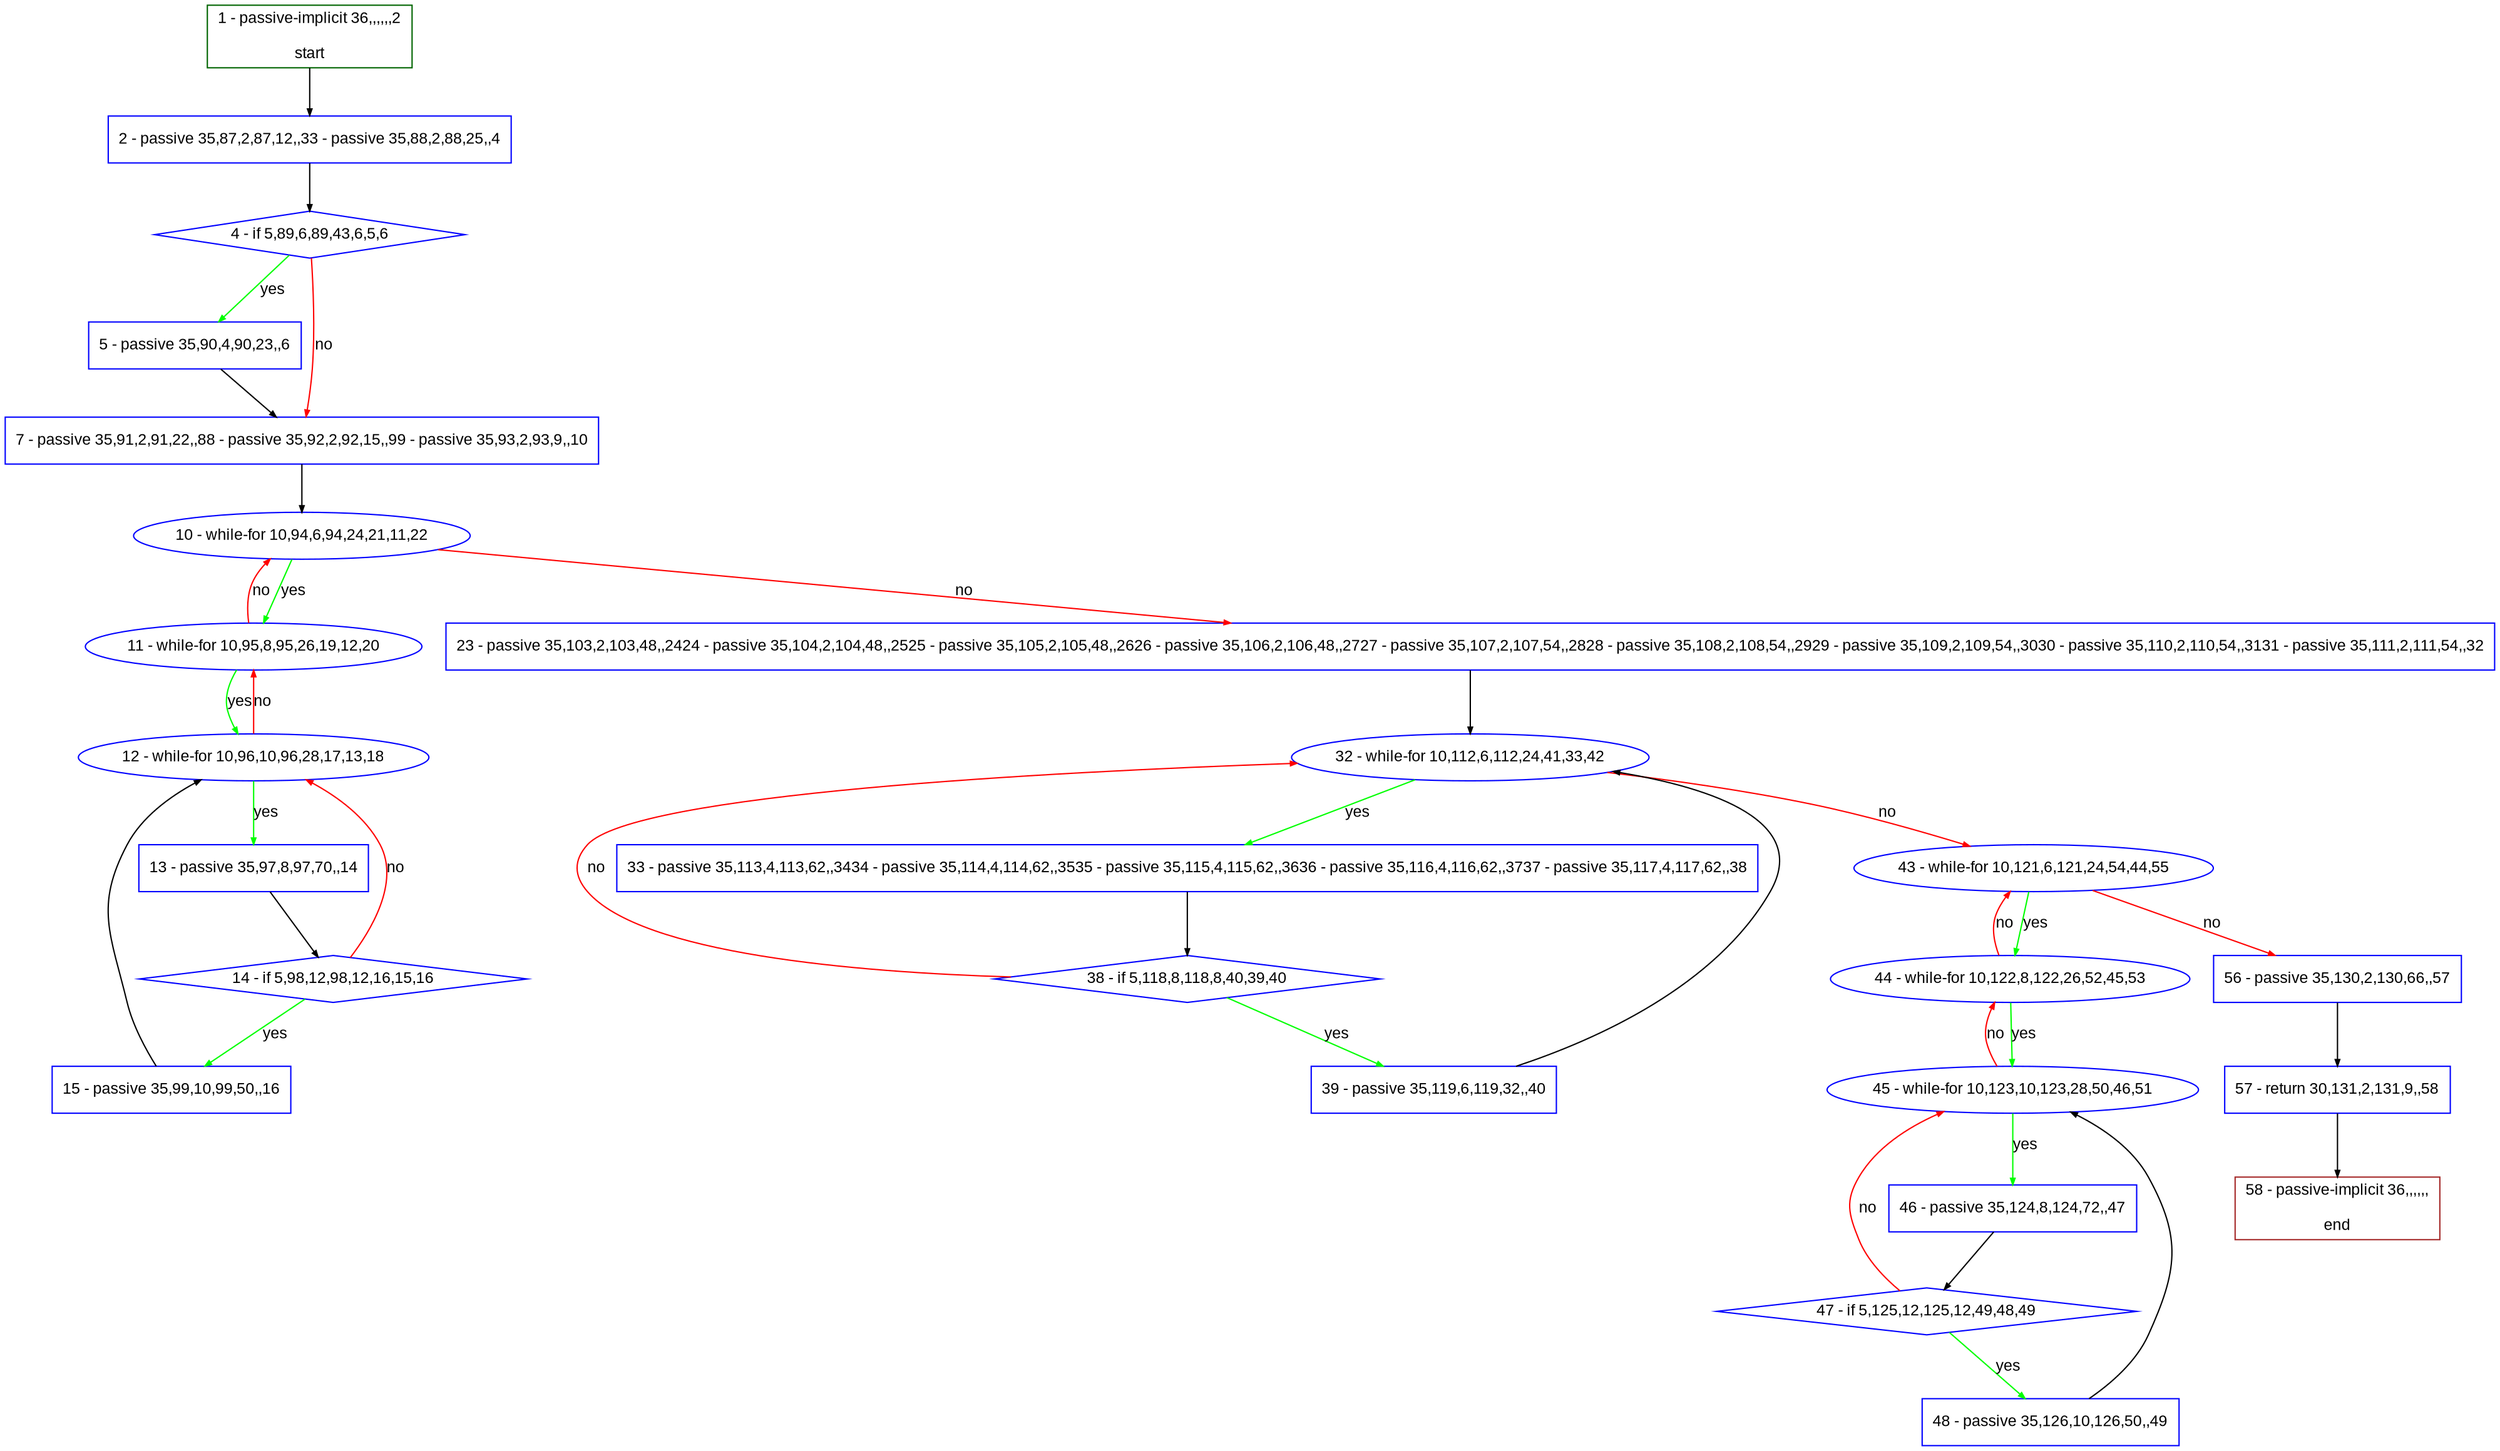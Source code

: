 digraph "" {
  graph [pack="true", label="", fontsize="12", packmode="clust", fontname="Arial", fillcolor="#FFFFCC", bgcolor="white", style="rounded,filled", compound="true"];
  node [node_initialized="no", label="", color="grey", fontsize="12", fillcolor="white", fontname="Arial", style="filled", shape="rectangle", compound="true", fixedsize="false"];
  edge [fontcolor="black", arrowhead="normal", arrowtail="none", arrowsize="0.5", ltail="", label="", color="black", fontsize="12", lhead="", fontname="Arial", dir="forward", compound="true"];
  __N1 [label="2 - passive 35,87,2,87,12,,33 - passive 35,88,2,88,25,,4", color="#0000ff", fillcolor="#ffffff", style="filled", shape="box"];
  __N2 [label="1 - passive-implicit 36,,,,,,2\n\nstart", color="#006400", fillcolor="#ffffff", style="filled", shape="box"];
  __N3 [label="4 - if 5,89,6,89,43,6,5,6", color="#0000ff", fillcolor="#ffffff", style="filled", shape="diamond"];
  __N4 [label="5 - passive 35,90,4,90,23,,6", color="#0000ff", fillcolor="#ffffff", style="filled", shape="box"];
  __N5 [label="7 - passive 35,91,2,91,22,,88 - passive 35,92,2,92,15,,99 - passive 35,93,2,93,9,,10", color="#0000ff", fillcolor="#ffffff", style="filled", shape="box"];
  __N6 [label="10 - while-for 10,94,6,94,24,21,11,22", color="#0000ff", fillcolor="#ffffff", style="filled", shape="oval"];
  __N7 [label="11 - while-for 10,95,8,95,26,19,12,20", color="#0000ff", fillcolor="#ffffff", style="filled", shape="oval"];
  __N8 [label="23 - passive 35,103,2,103,48,,2424 - passive 35,104,2,104,48,,2525 - passive 35,105,2,105,48,,2626 - passive 35,106,2,106,48,,2727 - passive 35,107,2,107,54,,2828 - passive 35,108,2,108,54,,2929 - passive 35,109,2,109,54,,3030 - passive 35,110,2,110,54,,3131 - passive 35,111,2,111,54,,32", color="#0000ff", fillcolor="#ffffff", style="filled", shape="box"];
  __N9 [label="12 - while-for 10,96,10,96,28,17,13,18", color="#0000ff", fillcolor="#ffffff", style="filled", shape="oval"];
  __N10 [label="13 - passive 35,97,8,97,70,,14", color="#0000ff", fillcolor="#ffffff", style="filled", shape="box"];
  __N11 [label="14 - if 5,98,12,98,12,16,15,16", color="#0000ff", fillcolor="#ffffff", style="filled", shape="diamond"];
  __N12 [label="15 - passive 35,99,10,99,50,,16", color="#0000ff", fillcolor="#ffffff", style="filled", shape="box"];
  __N13 [label="32 - while-for 10,112,6,112,24,41,33,42", color="#0000ff", fillcolor="#ffffff", style="filled", shape="oval"];
  __N14 [label="33 - passive 35,113,4,113,62,,3434 - passive 35,114,4,114,62,,3535 - passive 35,115,4,115,62,,3636 - passive 35,116,4,116,62,,3737 - passive 35,117,4,117,62,,38", color="#0000ff", fillcolor="#ffffff", style="filled", shape="box"];
  __N15 [label="43 - while-for 10,121,6,121,24,54,44,55", color="#0000ff", fillcolor="#ffffff", style="filled", shape="oval"];
  __N16 [label="38 - if 5,118,8,118,8,40,39,40", color="#0000ff", fillcolor="#ffffff", style="filled", shape="diamond"];
  __N17 [label="39 - passive 35,119,6,119,32,,40", color="#0000ff", fillcolor="#ffffff", style="filled", shape="box"];
  __N18 [label="44 - while-for 10,122,8,122,26,52,45,53", color="#0000ff", fillcolor="#ffffff", style="filled", shape="oval"];
  __N19 [label="56 - passive 35,130,2,130,66,,57", color="#0000ff", fillcolor="#ffffff", style="filled", shape="box"];
  __N20 [label="45 - while-for 10,123,10,123,28,50,46,51", color="#0000ff", fillcolor="#ffffff", style="filled", shape="oval"];
  __N21 [label="46 - passive 35,124,8,124,72,,47", color="#0000ff", fillcolor="#ffffff", style="filled", shape="box"];
  __N22 [label="47 - if 5,125,12,125,12,49,48,49", color="#0000ff", fillcolor="#ffffff", style="filled", shape="diamond"];
  __N23 [label="48 - passive 35,126,10,126,50,,49", color="#0000ff", fillcolor="#ffffff", style="filled", shape="box"];
  __N24 [label="57 - return 30,131,2,131,9,,58", color="#0000ff", fillcolor="#ffffff", style="filled", shape="box"];
  __N25 [label="58 - passive-implicit 36,,,,,,\n\nend", color="#a52a2a", fillcolor="#ffffff", style="filled", shape="box"];
  __N2 -> __N1 [arrowhead="normal", arrowtail="none", color="#000000", label="", dir="forward"];
  __N1 -> __N3 [arrowhead="normal", arrowtail="none", color="#000000", label="", dir="forward"];
  __N3 -> __N4 [arrowhead="normal", arrowtail="none", color="#00ff00", label="yes", dir="forward"];
  __N3 -> __N5 [arrowhead="normal", arrowtail="none", color="#ff0000", label="no", dir="forward"];
  __N4 -> __N5 [arrowhead="normal", arrowtail="none", color="#000000", label="", dir="forward"];
  __N5 -> __N6 [arrowhead="normal", arrowtail="none", color="#000000", label="", dir="forward"];
  __N6 -> __N7 [arrowhead="normal", arrowtail="none", color="#00ff00", label="yes", dir="forward"];
  __N7 -> __N6 [arrowhead="normal", arrowtail="none", color="#ff0000", label="no", dir="forward"];
  __N6 -> __N8 [arrowhead="normal", arrowtail="none", color="#ff0000", label="no", dir="forward"];
  __N7 -> __N9 [arrowhead="normal", arrowtail="none", color="#00ff00", label="yes", dir="forward"];
  __N9 -> __N7 [arrowhead="normal", arrowtail="none", color="#ff0000", label="no", dir="forward"];
  __N9 -> __N10 [arrowhead="normal", arrowtail="none", color="#00ff00", label="yes", dir="forward"];
  __N10 -> __N11 [arrowhead="normal", arrowtail="none", color="#000000", label="", dir="forward"];
  __N11 -> __N9 [arrowhead="normal", arrowtail="none", color="#ff0000", label="no", dir="forward"];
  __N11 -> __N12 [arrowhead="normal", arrowtail="none", color="#00ff00", label="yes", dir="forward"];
  __N12 -> __N9 [arrowhead="normal", arrowtail="none", color="#000000", label="", dir="forward"];
  __N8 -> __N13 [arrowhead="normal", arrowtail="none", color="#000000", label="", dir="forward"];
  __N13 -> __N14 [arrowhead="normal", arrowtail="none", color="#00ff00", label="yes", dir="forward"];
  __N13 -> __N15 [arrowhead="normal", arrowtail="none", color="#ff0000", label="no", dir="forward"];
  __N14 -> __N16 [arrowhead="normal", arrowtail="none", color="#000000", label="", dir="forward"];
  __N16 -> __N13 [arrowhead="normal", arrowtail="none", color="#ff0000", label="no", dir="forward"];
  __N16 -> __N17 [arrowhead="normal", arrowtail="none", color="#00ff00", label="yes", dir="forward"];
  __N17 -> __N13 [arrowhead="normal", arrowtail="none", color="#000000", label="", dir="forward"];
  __N15 -> __N18 [arrowhead="normal", arrowtail="none", color="#00ff00", label="yes", dir="forward"];
  __N18 -> __N15 [arrowhead="normal", arrowtail="none", color="#ff0000", label="no", dir="forward"];
  __N15 -> __N19 [arrowhead="normal", arrowtail="none", color="#ff0000", label="no", dir="forward"];
  __N18 -> __N20 [arrowhead="normal", arrowtail="none", color="#00ff00", label="yes", dir="forward"];
  __N20 -> __N18 [arrowhead="normal", arrowtail="none", color="#ff0000", label="no", dir="forward"];
  __N20 -> __N21 [arrowhead="normal", arrowtail="none", color="#00ff00", label="yes", dir="forward"];
  __N21 -> __N22 [arrowhead="normal", arrowtail="none", color="#000000", label="", dir="forward"];
  __N22 -> __N20 [arrowhead="normal", arrowtail="none", color="#ff0000", label="no", dir="forward"];
  __N22 -> __N23 [arrowhead="normal", arrowtail="none", color="#00ff00", label="yes", dir="forward"];
  __N23 -> __N20 [arrowhead="normal", arrowtail="none", color="#000000", label="", dir="forward"];
  __N19 -> __N24 [arrowhead="normal", arrowtail="none", color="#000000", label="", dir="forward"];
  __N24 -> __N25 [arrowhead="normal", arrowtail="none", color="#000000", label="", dir="forward"];
}

